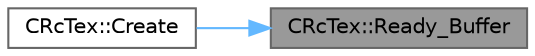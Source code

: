 digraph "CRcTex::Ready_Buffer"
{
 // LATEX_PDF_SIZE
  bgcolor="transparent";
  edge [fontname=Helvetica,fontsize=10,labelfontname=Helvetica,labelfontsize=10];
  node [fontname=Helvetica,fontsize=10,shape=box,height=0.2,width=0.4];
  rankdir="RL";
  Node1 [id="Node000001",label="CRcTex::Ready_Buffer",height=0.2,width=0.4,color="gray40", fillcolor="grey60", style="filled", fontcolor="black",tooltip=" "];
  Node1 -> Node2 [id="edge1_Node000001_Node000002",dir="back",color="steelblue1",style="solid",tooltip=" "];
  Node2 [id="Node000002",label="CRcTex::Create",height=0.2,width=0.4,color="grey40", fillcolor="white", style="filled",URL="$class_c_rc_tex.html#a77ff13acf4240d95fe2c861a6018b6e8",tooltip=" "];
}
